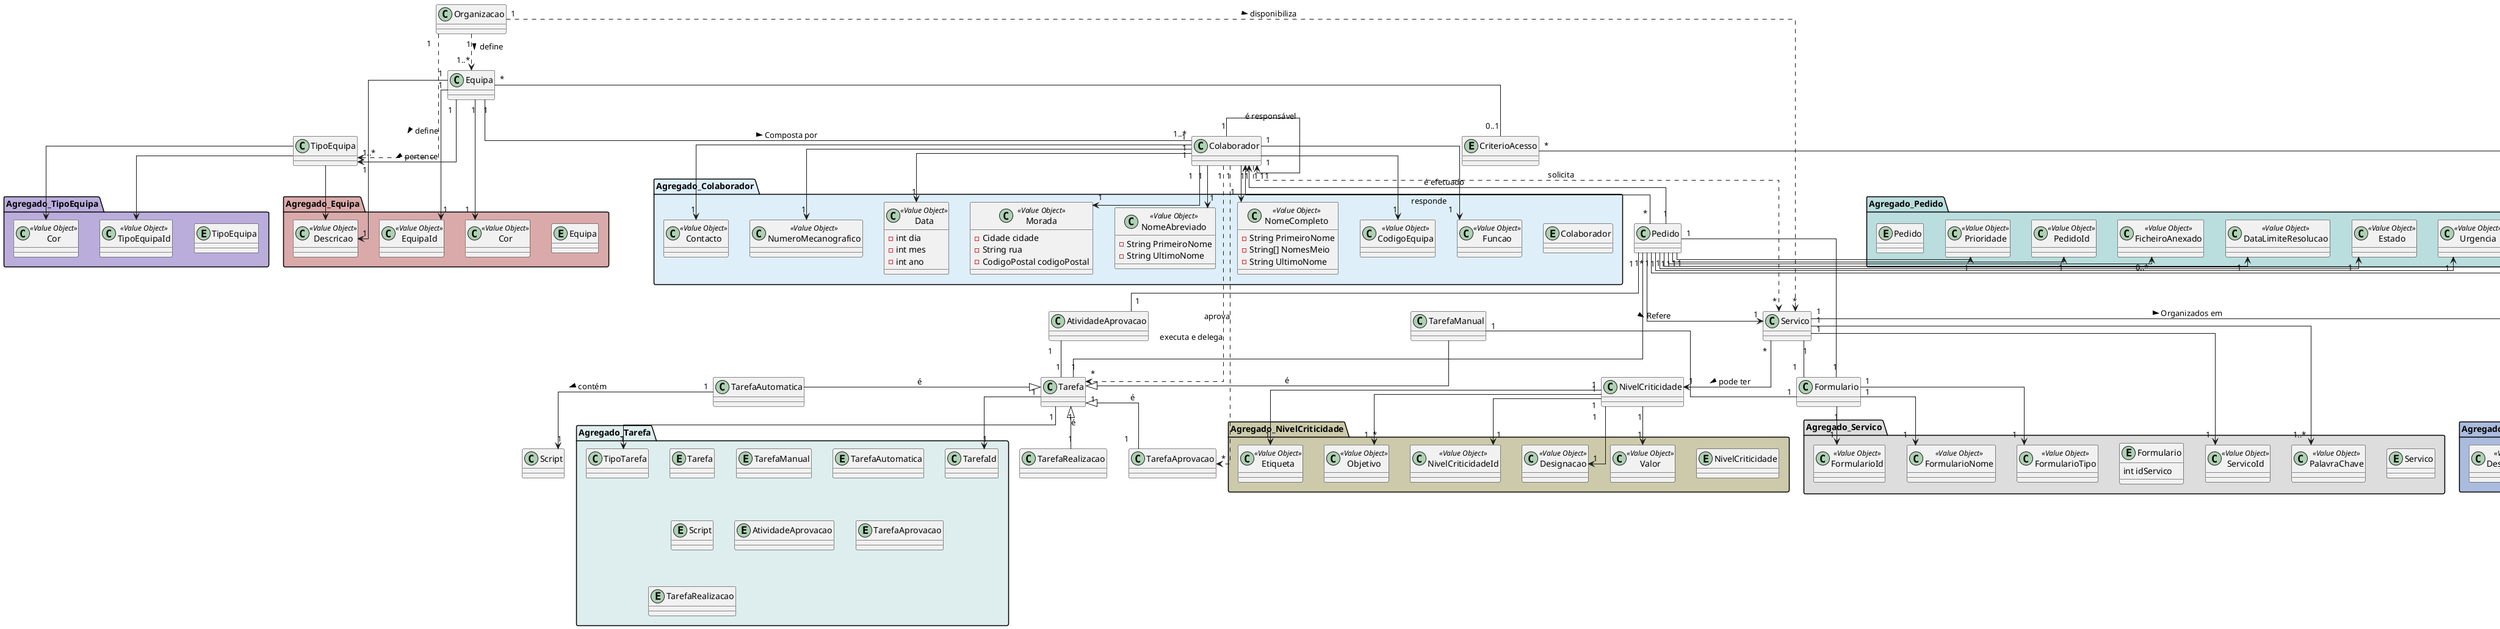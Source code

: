 
/* Este modelo de domínio deve respeitar DDD */
@startuml
skinparam linetype ortho
'left to right direction


namespace Agregado_Servico #DDDDDD{
entity Servico{
}
class ServicoId <<Value Object>>{}
class PalavraChave <<Value Object>>{}

.Servico "1" --> "1" ServicoId
.Servico "1" --> "1..*" PalavraChave


entity Formulario{
 int idServico
 }

class FormularioNome <<Value Object>>{}

class FormularioId <<Value Object>>{}

class FormularioTipo <<Value Object>>{}

.Formulario "1" --> "1" FormularioNome
.Formulario "1" --> "1" FormularioId
.Formulario "1" --> "1" FormularioTipo
.Servico "1" -- "1..*" .CatalogoServico : > Organizados em
.Servico "1" -- "1" .Formulario
}

namespace Agregado_Tarefa #DEEEEE{
entity Tarefa{}

entity TarefaManual{}

entity TarefaAutomatica{}

entity Script{}

entity AtividadeAprovacao{}

entity TarefaAprovacao{}

entity TarefaRealizacao{}

.AtividadeAprovacao "1" -- "1" .Tarefa
.TarefaAutomatica "1" --> "1" .Script : contém >

.TarefaAutomatica -|> .Tarefa : é
.TarefaManual --|> .Tarefa : é

.Pedido "1" --- "1" .Tarefa

.Tarefa "1" --> "1" TipoTarefa
.Tarefa "1" -> "1" TarefaId
.Tarefa "1" <|-- "1" .TarefaAprovacao : é
.Tarefa "1" <|-- "1" .TarefaRealizacao : é
}

namespace Agregado_Equipa #DAAAAA{

entity Equipa {
}

class EquipaId <<Value Object>>{}
class Cor <<Value Object>>{}
class Descricao <<Value Object>>{}

.Equipa "1" --> "1"  Cor
.Equipa "1" --> "1" EquipaId
.Equipa "1" --> "1" Descricao
}

namespace Agregado_Pedido #BADDDD{
entity Pedido{}

class Urgencia <<Value Object>>{}
class Estado <<Value Object>>{}
class DataLimiteResolucao <<Value Object>>{}
class FicheiroAnexado <<Value Object>>{}
class PedidoId <<Value Object>>{}
class Prioridade <<Value Object>>{}
class Feedback <<Value Object>>{}

.Pedido "1" -> "1" Urgencia
.Pedido "1" -> "1" Estado
.Pedido "1" -> "1" DataLimiteResolucao
.Pedido "1" -> "0..*" FicheiroAnexado
.Pedido "1" -> "1" PedidoId
.Pedido "1" -> "1" Prioridade
.Pedido "1" -> "1" Feedback

}

namespace Agregado_Colaborador #DEEFFA {
entity Colaborador{
}

class NomeCompleto <<Value Object>>{
 -String PrimeiroNome
 -String[] NomesMeio
 -String UltimoNome
 }

class NomeAbreviado <<Value Object>>{
 -String PrimeiroNome
 -String UltimoNome
}

class Morada <<Value Object>>{
 -Cidade cidade
 -String rua
 -CodigoPostal codigoPostal
}

class Data <<Value Object>>{
 -int dia
 -int mes
 -int ano
}

class NumeroMecanografico <<Value Object>>{}
class Contacto <<Value Object>>{}
Class Funcao <<Value Object>>{}
Class CodigoEquipa <<Value Object>>{}

    .Equipa "1" -- "1..*" .Colaborador : "Composta por >"
    .Colaborador "1" --> "1" NomeCompleto
    .Colaborador "1" --> "1" NomeAbreviado
    .Colaborador "1" --> "1" Morada
    .Colaborador "1" --> "1" Data
    .Colaborador "1" --> "1" NumeroMecanografico
    .Colaborador "1" --> "1" Contacto
    .Colaborador "1" --> "1" Funcao
    .Colaborador "1" --> "1" CodigoEquipa
}

namespace Agregado_CatalogoServico #AABBDD{

entity CatalogoServico{
}

class CatalogoServicoId <<Value Object>>{}
class Titulo <<Value Object>>{}
class DescricaoBreve <<Value Object>>{}
class DescricaoCompleta <<Value Object>>{}
class Icone <<Value Object>>{}

.CatalogoServico "1" --> "1" CatalogoServicoId
.CatalogoServico "1" --> "1" Titulo
.CatalogoServico "1" --> "1" DescricaoBreve
.CatalogoServico "1" --> "1" DescricaoCompleta
.CatalogoServico "1" --> "1" Icone

}


namespace Agregado_TipoEquipa #BAADDC{
entity TipoEquipa{
}
class TipoEquipaId <<Value Object>>{}
class Cor <<Value Object>>{}

.TipoEquipa --> TipoEquipaId
.TipoEquipa --> Cor
.TipoEquipa --> Agregado_Equipa.Descricao
}


namespace Agregado_NivelCriticidade #CCCAAA{
entity NivelCriticidade{}
class NivelCriticidadeId <<Value Object>>{}
class Objetivo <<Value Object>>{}
class Etiqueta <<Value Object>>{}
class Valor <<Value Object>>{}
class Designacao <<Value Object>>{}

.NivelCriticidade "1" --> "1" NivelCriticidadeId
.NivelCriticidade "1" --> "1..*" Objetivo
.NivelCriticidade "1" --> "1" Etiqueta
.NivelCriticidade "1" --> "1" Valor
.NivelCriticidade "1" --> "1" Designacao
}

entity CriterioAcesso{}



.Equipa "1" --> "1" .TipoEquipa : pertence >
.Equipa "*" -- "0..1" .CriterioAcesso
.CriterioAcesso "*" -- "1" .CatalogoServico

.Pedido "1" -- "1" .AtividadeAprovacao


.TarefaManual "1" -- "1" .Formulario
Organizacao "1" ..> "*" .Servico : disponibiliza >
Organizacao "1" ..> "1..*" .Equipa : define >
Organizacao "1" ..> "1..*" .TipoEquipa : define >


.Servico "*" --> "1" .NivelCriticidade : pode ter >
.Pedido "1" -- "1" .Formulario
.Pedido "*" --> "1" .Servico : Refere >

.Colaborador "1" --> "1" .Colaborador : é responsável
.Colaborador "1" <-- "1" .Pedido : é efetuado
.Colaborador "1" <-- "*" .Pedido : responde
.Colaborador "1" ..> "*" .Servico : solicita
.Colaborador "1" ..> "*" .Tarefa : executa e delega
.Colaborador "1" ..> "*" .TarefaAprovacao : aprova
class Organizacao{}
@enduml